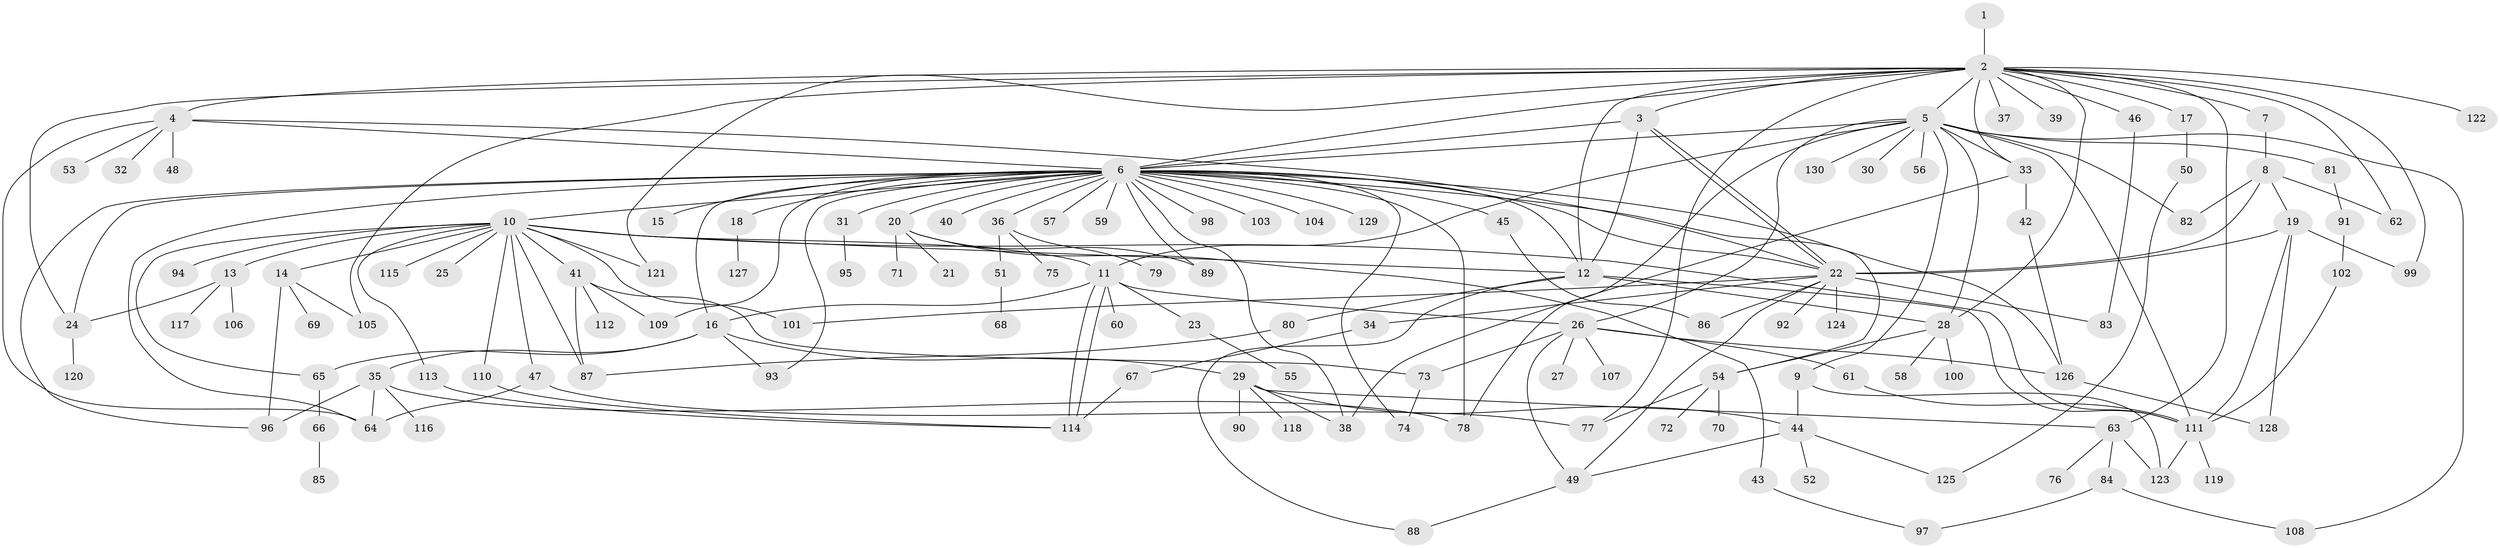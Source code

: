 // Generated by graph-tools (version 1.1) at 2025/47/03/09/25 04:47:43]
// undirected, 130 vertices, 198 edges
graph export_dot {
graph [start="1"]
  node [color=gray90,style=filled];
  1;
  2;
  3;
  4;
  5;
  6;
  7;
  8;
  9;
  10;
  11;
  12;
  13;
  14;
  15;
  16;
  17;
  18;
  19;
  20;
  21;
  22;
  23;
  24;
  25;
  26;
  27;
  28;
  29;
  30;
  31;
  32;
  33;
  34;
  35;
  36;
  37;
  38;
  39;
  40;
  41;
  42;
  43;
  44;
  45;
  46;
  47;
  48;
  49;
  50;
  51;
  52;
  53;
  54;
  55;
  56;
  57;
  58;
  59;
  60;
  61;
  62;
  63;
  64;
  65;
  66;
  67;
  68;
  69;
  70;
  71;
  72;
  73;
  74;
  75;
  76;
  77;
  78;
  79;
  80;
  81;
  82;
  83;
  84;
  85;
  86;
  87;
  88;
  89;
  90;
  91;
  92;
  93;
  94;
  95;
  96;
  97;
  98;
  99;
  100;
  101;
  102;
  103;
  104;
  105;
  106;
  107;
  108;
  109;
  110;
  111;
  112;
  113;
  114;
  115;
  116;
  117;
  118;
  119;
  120;
  121;
  122;
  123;
  124;
  125;
  126;
  127;
  128;
  129;
  130;
  1 -- 2;
  2 -- 3;
  2 -- 4;
  2 -- 5;
  2 -- 6;
  2 -- 7;
  2 -- 12;
  2 -- 17;
  2 -- 24;
  2 -- 28;
  2 -- 33;
  2 -- 37;
  2 -- 39;
  2 -- 46;
  2 -- 62;
  2 -- 63;
  2 -- 77;
  2 -- 99;
  2 -- 105;
  2 -- 121;
  2 -- 122;
  3 -- 6;
  3 -- 12;
  3 -- 22;
  3 -- 22;
  4 -- 6;
  4 -- 22;
  4 -- 32;
  4 -- 48;
  4 -- 53;
  4 -- 64;
  5 -- 6;
  5 -- 9;
  5 -- 11;
  5 -- 26;
  5 -- 28;
  5 -- 30;
  5 -- 33;
  5 -- 56;
  5 -- 78;
  5 -- 81;
  5 -- 82;
  5 -- 108;
  5 -- 111;
  5 -- 130;
  6 -- 10;
  6 -- 12;
  6 -- 15;
  6 -- 16;
  6 -- 18;
  6 -- 20;
  6 -- 22;
  6 -- 24;
  6 -- 31;
  6 -- 36;
  6 -- 38;
  6 -- 40;
  6 -- 45;
  6 -- 54;
  6 -- 57;
  6 -- 59;
  6 -- 64;
  6 -- 74;
  6 -- 78;
  6 -- 89;
  6 -- 93;
  6 -- 96;
  6 -- 98;
  6 -- 103;
  6 -- 104;
  6 -- 109;
  6 -- 126;
  6 -- 129;
  7 -- 8;
  8 -- 19;
  8 -- 22;
  8 -- 62;
  8 -- 82;
  9 -- 44;
  9 -- 123;
  10 -- 11;
  10 -- 12;
  10 -- 13;
  10 -- 14;
  10 -- 25;
  10 -- 41;
  10 -- 47;
  10 -- 65;
  10 -- 87;
  10 -- 94;
  10 -- 101;
  10 -- 110;
  10 -- 111;
  10 -- 113;
  10 -- 115;
  10 -- 121;
  11 -- 16;
  11 -- 23;
  11 -- 26;
  11 -- 60;
  11 -- 114;
  11 -- 114;
  12 -- 28;
  12 -- 80;
  12 -- 88;
  12 -- 111;
  13 -- 24;
  13 -- 106;
  13 -- 117;
  14 -- 69;
  14 -- 96;
  14 -- 105;
  16 -- 29;
  16 -- 35;
  16 -- 65;
  16 -- 93;
  17 -- 50;
  18 -- 127;
  19 -- 22;
  19 -- 99;
  19 -- 111;
  19 -- 128;
  20 -- 21;
  20 -- 43;
  20 -- 71;
  20 -- 89;
  22 -- 34;
  22 -- 49;
  22 -- 83;
  22 -- 86;
  22 -- 92;
  22 -- 101;
  22 -- 124;
  23 -- 55;
  24 -- 120;
  26 -- 27;
  26 -- 49;
  26 -- 61;
  26 -- 73;
  26 -- 107;
  26 -- 126;
  28 -- 54;
  28 -- 58;
  28 -- 100;
  29 -- 38;
  29 -- 44;
  29 -- 63;
  29 -- 90;
  29 -- 118;
  31 -- 95;
  33 -- 38;
  33 -- 42;
  34 -- 67;
  35 -- 64;
  35 -- 78;
  35 -- 96;
  35 -- 116;
  36 -- 51;
  36 -- 75;
  36 -- 79;
  41 -- 73;
  41 -- 87;
  41 -- 109;
  41 -- 112;
  42 -- 126;
  43 -- 97;
  44 -- 49;
  44 -- 52;
  44 -- 125;
  45 -- 86;
  46 -- 83;
  47 -- 64;
  47 -- 77;
  49 -- 88;
  50 -- 125;
  51 -- 68;
  54 -- 70;
  54 -- 72;
  54 -- 77;
  61 -- 111;
  63 -- 76;
  63 -- 84;
  63 -- 123;
  65 -- 66;
  66 -- 85;
  67 -- 114;
  73 -- 74;
  80 -- 87;
  81 -- 91;
  84 -- 97;
  84 -- 108;
  91 -- 102;
  102 -- 111;
  110 -- 114;
  111 -- 119;
  111 -- 123;
  113 -- 114;
  126 -- 128;
}
